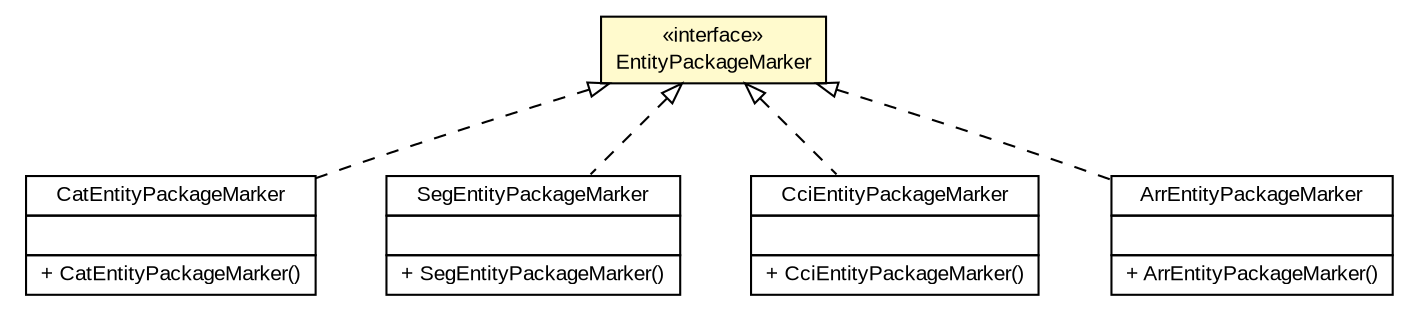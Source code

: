 #!/usr/local/bin/dot
#
# Class diagram 
# Generated by UMLGraph version R5_6 (http://www.umlgraph.org/)
#

digraph G {
	edge [fontname="arial",fontsize=10,labelfontname="arial",labelfontsize=10];
	node [fontname="arial",fontsize=10,shape=plaintext];
	nodesep=0.25;
	ranksep=0.5;
	// br.gov.to.sefaz.persistence.configuration.EntityPackageMarker
	c395160 [label=<<table title="br.gov.to.sefaz.persistence.configuration.EntityPackageMarker" border="0" cellborder="1" cellspacing="0" cellpadding="2" port="p" bgcolor="lemonChiffon" href="./EntityPackageMarker.html">
		<tr><td><table border="0" cellspacing="0" cellpadding="1">
<tr><td align="center" balign="center"> &#171;interface&#187; </td></tr>
<tr><td align="center" balign="center"> EntityPackageMarker </td></tr>
		</table></td></tr>
		</table>>, URL="./EntityPackageMarker.html", fontname="arial", fontcolor="black", fontsize=10.0];
	// br.gov.to.sefaz.par.gestao.persistence.entity.CatEntityPackageMarker
	c395312 [label=<<table title="br.gov.to.sefaz.par.gestao.persistence.entity.CatEntityPackageMarker" border="0" cellborder="1" cellspacing="0" cellpadding="2" port="p" href="../../par/gestao/persistence/entity/CatEntityPackageMarker.html">
		<tr><td><table border="0" cellspacing="0" cellpadding="1">
<tr><td align="center" balign="center"> CatEntityPackageMarker </td></tr>
		</table></td></tr>
		<tr><td><table border="0" cellspacing="0" cellpadding="1">
<tr><td align="left" balign="left">  </td></tr>
		</table></td></tr>
		<tr><td><table border="0" cellspacing="0" cellpadding="1">
<tr><td align="left" balign="left"> + CatEntityPackageMarker() </td></tr>
		</table></td></tr>
		</table>>, URL="../../par/gestao/persistence/entity/CatEntityPackageMarker.html", fontname="arial", fontcolor="black", fontsize=10.0];
	// br.gov.to.sefaz.seg.persistence.entity.SegEntityPackageMarker
	c395504 [label=<<table title="br.gov.to.sefaz.seg.persistence.entity.SegEntityPackageMarker" border="0" cellborder="1" cellspacing="0" cellpadding="2" port="p" href="../../seg/persistence/entity/SegEntityPackageMarker.html">
		<tr><td><table border="0" cellspacing="0" cellpadding="1">
<tr><td align="center" balign="center"> SegEntityPackageMarker </td></tr>
		</table></td></tr>
		<tr><td><table border="0" cellspacing="0" cellpadding="1">
<tr><td align="left" balign="left">  </td></tr>
		</table></td></tr>
		<tr><td><table border="0" cellspacing="0" cellpadding="1">
<tr><td align="left" balign="left"> + SegEntityPackageMarker() </td></tr>
		</table></td></tr>
		</table>>, URL="../../seg/persistence/entity/SegEntityPackageMarker.html", fontname="arial", fontcolor="black", fontsize=10.0];
	// br.gov.to.sefaz.cci.persistence.entity.CciEntityPackageMarker
	c395596 [label=<<table title="br.gov.to.sefaz.cci.persistence.entity.CciEntityPackageMarker" border="0" cellborder="1" cellspacing="0" cellpadding="2" port="p" href="../../cci/persistence/entity/CciEntityPackageMarker.html">
		<tr><td><table border="0" cellspacing="0" cellpadding="1">
<tr><td align="center" balign="center"> CciEntityPackageMarker </td></tr>
		</table></td></tr>
		<tr><td><table border="0" cellspacing="0" cellpadding="1">
<tr><td align="left" balign="left">  </td></tr>
		</table></td></tr>
		<tr><td><table border="0" cellspacing="0" cellpadding="1">
<tr><td align="left" balign="left"> + CciEntityPackageMarker() </td></tr>
		</table></td></tr>
		</table>>, URL="../../cci/persistence/entity/CciEntityPackageMarker.html", fontname="arial", fontcolor="black", fontsize=10.0];
	// br.gov.to.sefaz.arr.persistence.entity.ArrEntityPackageMarker
	c395772 [label=<<table title="br.gov.to.sefaz.arr.persistence.entity.ArrEntityPackageMarker" border="0" cellborder="1" cellspacing="0" cellpadding="2" port="p" href="../../arr/persistence/entity/ArrEntityPackageMarker.html">
		<tr><td><table border="0" cellspacing="0" cellpadding="1">
<tr><td align="center" balign="center"> ArrEntityPackageMarker </td></tr>
		</table></td></tr>
		<tr><td><table border="0" cellspacing="0" cellpadding="1">
<tr><td align="left" balign="left">  </td></tr>
		</table></td></tr>
		<tr><td><table border="0" cellspacing="0" cellpadding="1">
<tr><td align="left" balign="left"> + ArrEntityPackageMarker() </td></tr>
		</table></td></tr>
		</table>>, URL="../../arr/persistence/entity/ArrEntityPackageMarker.html", fontname="arial", fontcolor="black", fontsize=10.0];
	//br.gov.to.sefaz.par.gestao.persistence.entity.CatEntityPackageMarker implements br.gov.to.sefaz.persistence.configuration.EntityPackageMarker
	c395160:p -> c395312:p [dir=back,arrowtail=empty,style=dashed];
	//br.gov.to.sefaz.seg.persistence.entity.SegEntityPackageMarker implements br.gov.to.sefaz.persistence.configuration.EntityPackageMarker
	c395160:p -> c395504:p [dir=back,arrowtail=empty,style=dashed];
	//br.gov.to.sefaz.cci.persistence.entity.CciEntityPackageMarker implements br.gov.to.sefaz.persistence.configuration.EntityPackageMarker
	c395160:p -> c395596:p [dir=back,arrowtail=empty,style=dashed];
	//br.gov.to.sefaz.arr.persistence.entity.ArrEntityPackageMarker implements br.gov.to.sefaz.persistence.configuration.EntityPackageMarker
	c395160:p -> c395772:p [dir=back,arrowtail=empty,style=dashed];
}

